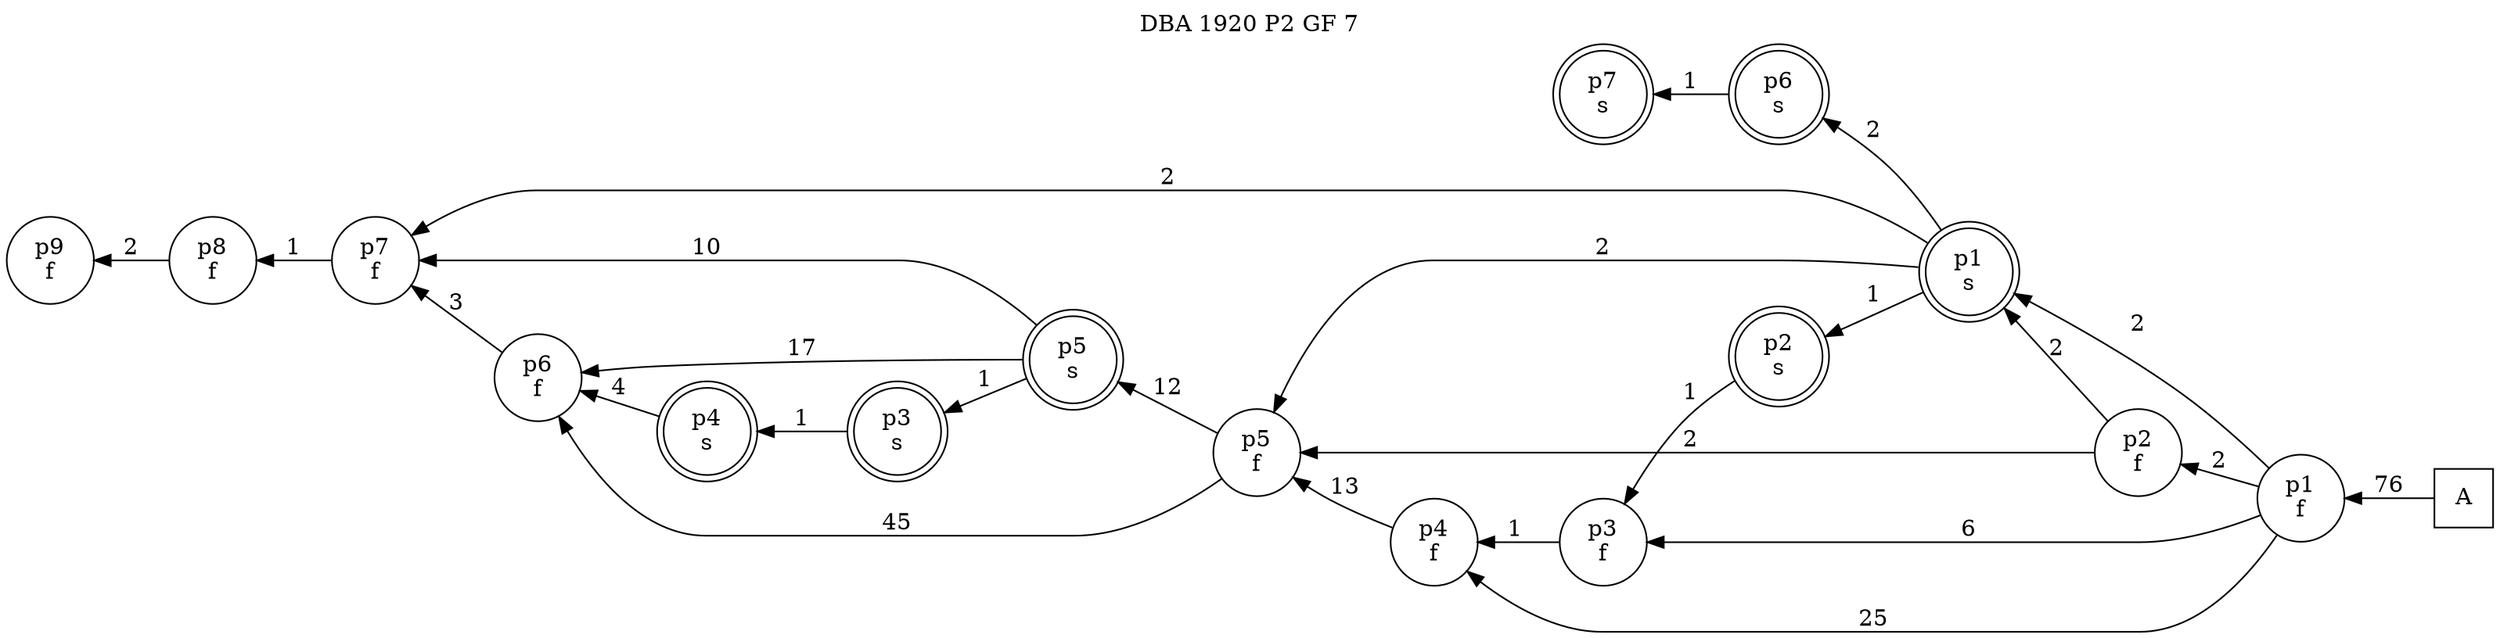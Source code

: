 digraph DBA_1920_P2_GF_7_GOOD {
labelloc="tl"
label= " DBA 1920 P2 GF 7 "
rankdir="RL";
"A" [shape="square" label="A"]
"p1_f" [shape="circle" label="p1
f"]
"p4_f" [shape="circle" label="p4
f"]
"p2_f" [shape="circle" label="p2
f"]
"p5_f" [shape="circle" label="p5
f"]
"p3_f" [shape="circle" label="p3
f"]
"p1_s" [shape="doublecircle" label="p1
s"]
"p2_s" [shape="doublecircle" label="p2
s"]
"p5_s" [shape="doublecircle" label="p5
s"]
"p3_s" [shape="doublecircle" label="p3
s"]
"p4_s" [shape="doublecircle" label="p4
s"]
"p6_f" [shape="circle" label="p6
f"]
"p7_f" [shape="circle" label="p7
f"]
"p8_f" [shape="circle" label="p8
f"]
"p9_f" [shape="circle" label="p9
f"]
"p6_s" [shape="doublecircle" label="p6
s"]
"p7_s" [shape="doublecircle" label="p7
s"]
"A" -> "p1_f" [ label=76]
"p1_f" -> "p4_f" [ label=25]
"p1_f" -> "p2_f" [ label=2]
"p1_f" -> "p3_f" [ label=6]
"p1_f" -> "p1_s" [ label=2]
"p4_f" -> "p5_f" [ label=13]
"p2_f" -> "p5_f" [ label=2]
"p2_f" -> "p1_s" [ label=2]
"p5_f" -> "p5_s" [ label=12]
"p5_f" -> "p6_f" [ label=45]
"p3_f" -> "p4_f" [ label=1]
"p1_s" -> "p5_f" [ label=2]
"p1_s" -> "p2_s" [ label=1]
"p1_s" -> "p7_f" [ label=2]
"p1_s" -> "p6_s" [ label=2]
"p2_s" -> "p3_f" [ label=1]
"p5_s" -> "p3_s" [ label=1]
"p5_s" -> "p6_f" [ label=17]
"p5_s" -> "p7_f" [ label=10]
"p3_s" -> "p4_s" [ label=1]
"p4_s" -> "p6_f" [ label=4]
"p6_f" -> "p7_f" [ label=3]
"p7_f" -> "p8_f" [ label=1]
"p8_f" -> "p9_f" [ label=2]
"p6_s" -> "p7_s" [ label=1]
}
